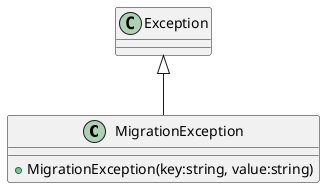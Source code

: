 @startuml
class MigrationException {
    + MigrationException(key:string, value:string)
}
Exception <|-- MigrationException
@enduml
